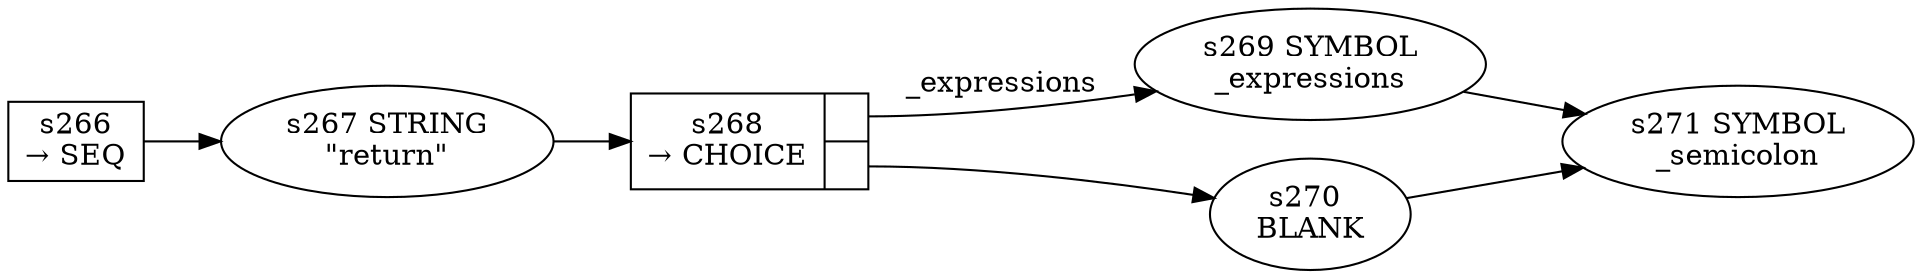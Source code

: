 
  digraph return_statement {
  
    rankdir=LR;
  
    s266 [label="s266\n&rarr; SEQ", shape=record, fixedsize=false, peripheries=1];
  s267 [label="s267 STRING\n\"return\""];
  s266 -> s267 [];
  s268 [label="{s268\n&rarr; CHOICE|{<p0>|<p1>}}", shape=record, fixedsize=false, peripheries=1];
  s269 [label="s269 SYMBOL\n_expressions" href="javascript-grammar.json._expressions.dot.svg"];
  s268:p0 -> s269 [label="_expressions"];
  s270 [label="s270 \nBLANK"];
  s268:p1 -> s270 [label=""];
  s267 -> s268 [];
  s271 [label="s271 SYMBOL\n_semicolon" href="javascript-grammar.json._semicolon.dot.svg"];
  s269 -> s271 [];
  s270 -> s271 [];
  
  }
  